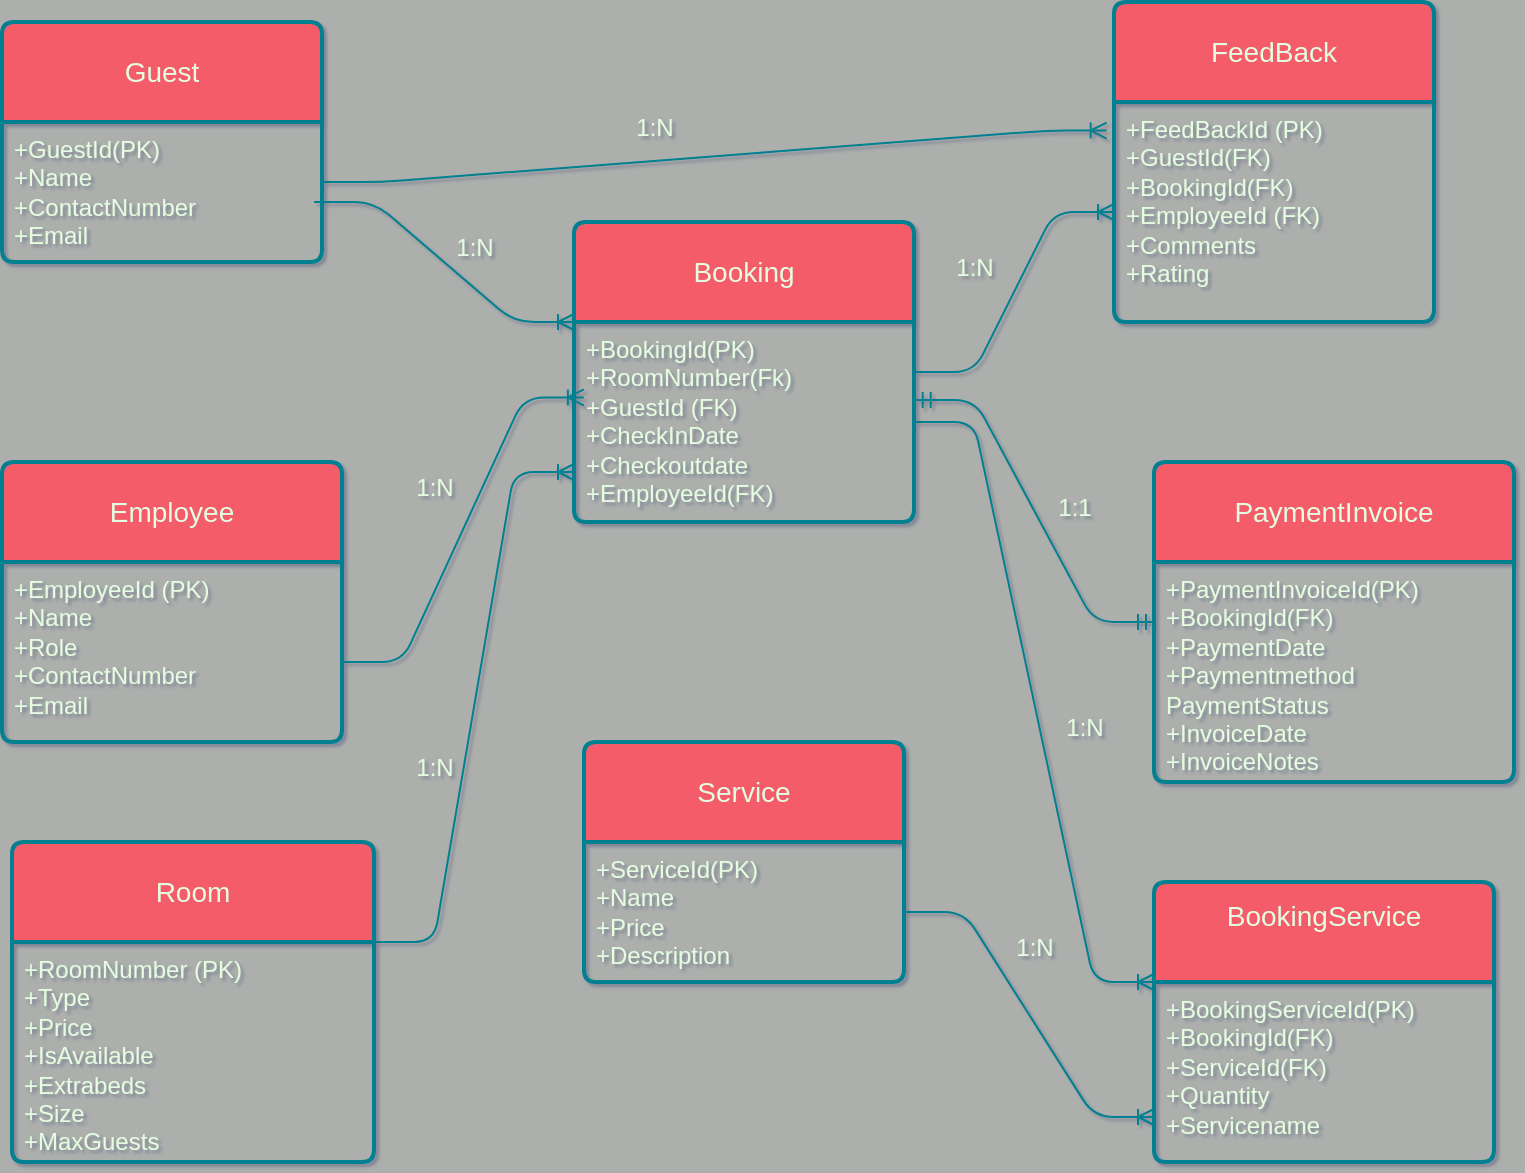 <mxfile version="25.0.1" pages="2">
  <diagram id="xsk1-T0WIYXVqzkcjMSE" name="Page-1">
    <mxGraphModel dx="1050" dy="655" grid="1" gridSize="10" guides="1" tooltips="1" connect="1" arrows="1" fold="1" page="1" pageScale="1" pageWidth="827" pageHeight="1169" background="#acafac" math="0" shadow="1">
      <root>
        <mxCell id="0" />
        <mxCell id="1" parent="0" />
        <mxCell id="ZdDBTFvlGE7RXEG54H_5-1" value="Guest" style="swimlane;childLayout=stackLayout;horizontal=1;startSize=50;horizontalStack=0;rounded=1;fontSize=14;fontStyle=0;strokeWidth=2;resizeParent=0;resizeLast=1;shadow=0;dashed=0;align=center;arcSize=4;whiteSpace=wrap;html=1;labelBackgroundColor=none;fillColor=#F45B69;strokeColor=#028090;fontColor=#E4FDE1;" parent="1" vertex="1">
          <mxGeometry x="244" y="40" width="160" height="120" as="geometry" />
        </mxCell>
        <mxCell id="ZdDBTFvlGE7RXEG54H_5-2" value="+GuestId(PK)&lt;div&gt;+Name&lt;/div&gt;&lt;div&gt;+ContactNumber&lt;/div&gt;&lt;div&gt;+Email&lt;/div&gt;" style="align=left;strokeColor=none;fillColor=none;spacingLeft=4;fontSize=12;verticalAlign=top;resizable=0;rotatable=0;part=1;html=1;labelBackgroundColor=none;fontColor=#E4FDE1;rounded=1;" parent="ZdDBTFvlGE7RXEG54H_5-1" vertex="1">
          <mxGeometry y="50" width="160" height="70" as="geometry" />
        </mxCell>
        <mxCell id="ZdDBTFvlGE7RXEG54H_5-3" value="FeedBack" style="swimlane;childLayout=stackLayout;horizontal=1;startSize=50;horizontalStack=0;rounded=1;fontSize=14;fontStyle=0;strokeWidth=2;resizeParent=0;resizeLast=1;shadow=0;dashed=0;align=center;arcSize=4;whiteSpace=wrap;html=1;labelBackgroundColor=none;fillColor=#F45B69;strokeColor=#028090;fontColor=#E4FDE1;" parent="1" vertex="1">
          <mxGeometry x="800" y="30" width="160" height="160" as="geometry" />
        </mxCell>
        <mxCell id="ZdDBTFvlGE7RXEG54H_5-4" value="+FeedBackId (PK)&lt;div&gt;+GuestId(FK)&lt;/div&gt;&lt;div&gt;+BookingId(FK)&lt;/div&gt;&lt;div&gt;+EmployeeId (FK)&lt;/div&gt;&lt;div&gt;+Comments&lt;/div&gt;&lt;div&gt;+Rating&lt;/div&gt;" style="align=left;strokeColor=none;fillColor=none;spacingLeft=4;fontSize=12;verticalAlign=top;resizable=0;rotatable=0;part=1;html=1;labelBackgroundColor=none;fontColor=#E4FDE1;rounded=1;" parent="ZdDBTFvlGE7RXEG54H_5-3" vertex="1">
          <mxGeometry y="50" width="160" height="110" as="geometry" />
        </mxCell>
        <mxCell id="ZdDBTFvlGE7RXEG54H_5-5" value="Employee" style="swimlane;childLayout=stackLayout;horizontal=1;startSize=50;horizontalStack=0;rounded=1;fontSize=14;fontStyle=0;strokeWidth=2;resizeParent=0;resizeLast=1;shadow=0;dashed=0;align=center;arcSize=4;whiteSpace=wrap;html=1;labelBackgroundColor=none;fillColor=#F45B69;strokeColor=#028090;fontColor=#E4FDE1;" parent="1" vertex="1">
          <mxGeometry x="244" y="260" width="170" height="140" as="geometry" />
        </mxCell>
        <mxCell id="ZdDBTFvlGE7RXEG54H_5-6" value="+EmployeeId (PK)&lt;div&gt;+Name&lt;/div&gt;&lt;div&gt;+Role&lt;/div&gt;&lt;div&gt;+ContactNumber&lt;/div&gt;&lt;div&gt;+Email&lt;/div&gt;" style="align=left;strokeColor=none;fillColor=none;spacingLeft=4;fontSize=12;verticalAlign=top;resizable=0;rotatable=0;part=1;html=1;labelBackgroundColor=none;fontColor=#E4FDE1;rounded=1;" parent="ZdDBTFvlGE7RXEG54H_5-5" vertex="1">
          <mxGeometry y="50" width="170" height="90" as="geometry" />
        </mxCell>
        <mxCell id="ZdDBTFvlGE7RXEG54H_5-7" value="Room" style="swimlane;childLayout=stackLayout;horizontal=1;startSize=50;horizontalStack=0;rounded=1;fontSize=14;fontStyle=0;strokeWidth=2;resizeParent=0;resizeLast=1;shadow=0;dashed=0;align=center;arcSize=4;whiteSpace=wrap;html=1;labelBackgroundColor=none;fillColor=#F45B69;strokeColor=#028090;fontColor=#E4FDE1;" parent="1" vertex="1">
          <mxGeometry x="249" y="450" width="181" height="160" as="geometry" />
        </mxCell>
        <mxCell id="ZdDBTFvlGE7RXEG54H_5-8" value="+RoomNumber (PK)&lt;div&gt;+Type&lt;/div&gt;&lt;div&gt;+Price&lt;/div&gt;&lt;div&gt;+IsAvailable&lt;/div&gt;&lt;div&gt;+Extrabeds&lt;/div&gt;&lt;div&gt;+Size&lt;/div&gt;&lt;div&gt;+MaxGuests&lt;/div&gt;" style="align=left;strokeColor=none;fillColor=none;spacingLeft=4;fontSize=12;verticalAlign=top;resizable=0;rotatable=0;part=1;html=1;labelBackgroundColor=none;fontColor=#E4FDE1;rounded=1;" parent="ZdDBTFvlGE7RXEG54H_5-7" vertex="1">
          <mxGeometry y="50" width="181" height="110" as="geometry" />
        </mxCell>
        <mxCell id="ZdDBTFvlGE7RXEG54H_5-12" value="Booking" style="swimlane;childLayout=stackLayout;horizontal=1;startSize=50;horizontalStack=0;rounded=1;fontSize=14;fontStyle=0;strokeWidth=2;resizeParent=0;resizeLast=1;shadow=0;dashed=0;align=center;arcSize=4;whiteSpace=wrap;html=1;labelBackgroundColor=none;fillColor=#F45B69;strokeColor=#028090;fontColor=#E4FDE1;" parent="1" vertex="1">
          <mxGeometry x="530" y="140" width="170" height="150" as="geometry" />
        </mxCell>
        <mxCell id="ZdDBTFvlGE7RXEG54H_5-13" value="+BookingId(PK)&lt;div&gt;+RoomNumber(Fk)&lt;/div&gt;&lt;div&gt;+GuestId (FK)&lt;/div&gt;&lt;div&gt;+CheckInDate&lt;/div&gt;&lt;div&gt;+Checkoutdate&lt;/div&gt;&lt;div&gt;+EmployeeId(FK)&lt;/div&gt;" style="align=left;strokeColor=none;fillColor=none;spacingLeft=4;fontSize=12;verticalAlign=top;resizable=0;rotatable=0;part=1;html=1;labelBackgroundColor=none;fontColor=#E4FDE1;rounded=1;" parent="ZdDBTFvlGE7RXEG54H_5-12" vertex="1">
          <mxGeometry y="50" width="170" height="100" as="geometry" />
        </mxCell>
        <mxCell id="ZdDBTFvlGE7RXEG54H_5-14" value="Service" style="swimlane;childLayout=stackLayout;horizontal=1;startSize=50;horizontalStack=0;rounded=1;fontSize=14;fontStyle=0;strokeWidth=2;resizeParent=0;resizeLast=1;shadow=0;dashed=0;align=center;arcSize=4;whiteSpace=wrap;html=1;labelBackgroundColor=none;fillColor=#F45B69;strokeColor=#028090;fontColor=#E4FDE1;" parent="1" vertex="1">
          <mxGeometry x="535" y="400" width="160" height="120" as="geometry" />
        </mxCell>
        <mxCell id="ZdDBTFvlGE7RXEG54H_5-15" value="+ServiceId(PK)&lt;div&gt;+Name&lt;/div&gt;&lt;div&gt;+Price&lt;/div&gt;&lt;div&gt;+Description&lt;/div&gt;" style="align=left;strokeColor=none;fillColor=none;spacingLeft=4;fontSize=12;verticalAlign=top;resizable=0;rotatable=0;part=1;html=1;labelBackgroundColor=none;fontColor=#E4FDE1;rounded=1;" parent="ZdDBTFvlGE7RXEG54H_5-14" vertex="1">
          <mxGeometry y="50" width="160" height="70" as="geometry" />
        </mxCell>
        <mxCell id="ZdDBTFvlGE7RXEG54H_5-16" value="PaymentInvoice" style="swimlane;childLayout=stackLayout;horizontal=1;startSize=50;horizontalStack=0;rounded=1;fontSize=14;fontStyle=0;strokeWidth=2;resizeParent=0;resizeLast=1;shadow=0;dashed=0;align=center;arcSize=4;whiteSpace=wrap;html=1;labelBackgroundColor=none;fillColor=#F45B69;strokeColor=#028090;fontColor=#E4FDE1;" parent="1" vertex="1">
          <mxGeometry x="820" y="260" width="180" height="160" as="geometry" />
        </mxCell>
        <mxCell id="ZdDBTFvlGE7RXEG54H_5-17" value="+PaymentInvoiceId(PK)&lt;div&gt;+BookingId(FK)&lt;/div&gt;&lt;div&gt;+PaymentDate&lt;/div&gt;&lt;div&gt;+Paymentmethod&lt;/div&gt;&lt;div&gt;PaymentStatus&lt;/div&gt;&lt;div&gt;+InvoiceDate&lt;/div&gt;&lt;div&gt;+InvoiceNotes&lt;/div&gt;" style="align=left;strokeColor=none;fillColor=none;spacingLeft=4;fontSize=12;verticalAlign=top;resizable=0;rotatable=0;part=1;html=1;labelBackgroundColor=none;fontColor=#E4FDE1;rounded=1;" parent="ZdDBTFvlGE7RXEG54H_5-16" vertex="1">
          <mxGeometry y="50" width="180" height="110" as="geometry" />
        </mxCell>
        <mxCell id="ZdDBTFvlGE7RXEG54H_5-18" value="BookingService&lt;div&gt;&lt;br&gt;&lt;/div&gt;" style="swimlane;childLayout=stackLayout;horizontal=1;startSize=50;horizontalStack=0;rounded=1;fontSize=14;fontStyle=0;strokeWidth=2;resizeParent=0;resizeLast=1;shadow=0;dashed=0;align=center;arcSize=4;whiteSpace=wrap;html=1;labelBackgroundColor=none;fillColor=#F45B69;strokeColor=#028090;fontColor=#E4FDE1;" parent="1" vertex="1">
          <mxGeometry x="820" y="470" width="170" height="140" as="geometry" />
        </mxCell>
        <mxCell id="ZdDBTFvlGE7RXEG54H_5-19" value="+BookingServiceId(PK)&lt;div&gt;+BookingId(FK)&lt;/div&gt;&lt;div&gt;+ServiceId(FK)&lt;/div&gt;&lt;div&gt;+Quantity&lt;/div&gt;&lt;div&gt;+Servicename&lt;/div&gt;" style="align=left;strokeColor=none;fillColor=none;spacingLeft=4;fontSize=12;verticalAlign=top;resizable=0;rotatable=0;part=1;html=1;labelBackgroundColor=none;fontColor=#E4FDE1;rounded=1;" parent="ZdDBTFvlGE7RXEG54H_5-18" vertex="1">
          <mxGeometry y="50" width="170" height="90" as="geometry" />
        </mxCell>
        <mxCell id="-SW1cQxZLW_PDDOCcjyE-1" value="" style="edgeStyle=entityRelationEdgeStyle;fontSize=12;html=1;endArrow=ERoneToMany;rounded=1;entryX=-0.023;entryY=0.13;entryDx=0;entryDy=0;entryPerimeter=0;labelBackgroundColor=none;strokeColor=#028090;fontColor=default;" parent="1" target="ZdDBTFvlGE7RXEG54H_5-4" edge="1">
          <mxGeometry width="100" height="100" relative="1" as="geometry">
            <mxPoint x="404" y="120" as="sourcePoint" />
            <mxPoint x="504" y="20" as="targetPoint" />
            <Array as="points">
              <mxPoint x="529" y="30" />
            </Array>
          </mxGeometry>
        </mxCell>
        <mxCell id="-SW1cQxZLW_PDDOCcjyE-2" value="" style="edgeStyle=entityRelationEdgeStyle;fontSize=12;html=1;endArrow=ERoneToMany;rounded=1;entryX=0;entryY=0;entryDx=0;entryDy=0;labelBackgroundColor=none;strokeColor=#028090;fontColor=default;" parent="1" target="ZdDBTFvlGE7RXEG54H_5-13" edge="1">
          <mxGeometry width="100" height="100" relative="1" as="geometry">
            <mxPoint x="400" y="130" as="sourcePoint" />
            <mxPoint x="500" y="30" as="targetPoint" />
          </mxGeometry>
        </mxCell>
        <mxCell id="-SW1cQxZLW_PDDOCcjyE-3" value="" style="edgeStyle=entityRelationEdgeStyle;fontSize=12;html=1;endArrow=ERoneToMany;rounded=1;entryX=0.029;entryY=0.377;entryDx=0;entryDy=0;entryPerimeter=0;labelBackgroundColor=none;strokeColor=#028090;fontColor=default;" parent="1" target="ZdDBTFvlGE7RXEG54H_5-13" edge="1">
          <mxGeometry width="100" height="100" relative="1" as="geometry">
            <mxPoint x="414" y="360" as="sourcePoint" />
            <mxPoint x="514" y="260" as="targetPoint" />
          </mxGeometry>
        </mxCell>
        <mxCell id="-SW1cQxZLW_PDDOCcjyE-4" value="" style="edgeStyle=entityRelationEdgeStyle;fontSize=12;html=1;endArrow=ERoneToMany;rounded=1;exitX=1;exitY=0;exitDx=0;exitDy=0;entryX=0;entryY=0.75;entryDx=0;entryDy=0;labelBackgroundColor=none;strokeColor=#028090;fontColor=default;" parent="1" source="ZdDBTFvlGE7RXEG54H_5-8" target="ZdDBTFvlGE7RXEG54H_5-13" edge="1">
          <mxGeometry width="100" height="100" relative="1" as="geometry">
            <mxPoint x="550" y="410" as="sourcePoint" />
            <mxPoint x="650" y="310" as="targetPoint" />
          </mxGeometry>
        </mxCell>
        <mxCell id="-SW1cQxZLW_PDDOCcjyE-5" value="" style="edgeStyle=entityRelationEdgeStyle;fontSize=12;html=1;endArrow=ERoneToMany;rounded=1;exitX=1;exitY=0.25;exitDx=0;exitDy=0;labelBackgroundColor=none;strokeColor=#028090;fontColor=default;" parent="1" source="ZdDBTFvlGE7RXEG54H_5-13" target="ZdDBTFvlGE7RXEG54H_5-4" edge="1">
          <mxGeometry width="100" height="100" relative="1" as="geometry">
            <mxPoint x="550" y="410" as="sourcePoint" />
            <mxPoint x="650" y="310" as="targetPoint" />
          </mxGeometry>
        </mxCell>
        <mxCell id="-SW1cQxZLW_PDDOCcjyE-6" value="" style="edgeStyle=entityRelationEdgeStyle;fontSize=12;html=1;endArrow=ERoneToMany;rounded=1;exitX=1;exitY=0.5;exitDx=0;exitDy=0;entryX=0;entryY=0;entryDx=0;entryDy=0;labelBackgroundColor=none;strokeColor=#028090;fontColor=default;" parent="1" source="ZdDBTFvlGE7RXEG54H_5-13" target="ZdDBTFvlGE7RXEG54H_5-19" edge="1">
          <mxGeometry width="100" height="100" relative="1" as="geometry">
            <mxPoint x="550" y="410" as="sourcePoint" />
            <mxPoint x="650" y="310" as="targetPoint" />
          </mxGeometry>
        </mxCell>
        <mxCell id="-SW1cQxZLW_PDDOCcjyE-7" value="" style="edgeStyle=entityRelationEdgeStyle;fontSize=12;html=1;endArrow=ERmandOne;startArrow=ERmandOne;rounded=1;exitX=1.002;exitY=0.39;exitDx=0;exitDy=0;exitPerimeter=0;labelBackgroundColor=none;strokeColor=#028090;fontColor=default;" parent="1" source="ZdDBTFvlGE7RXEG54H_5-13" target="ZdDBTFvlGE7RXEG54H_5-16" edge="1">
          <mxGeometry width="100" height="100" relative="1" as="geometry">
            <mxPoint x="550" y="410" as="sourcePoint" />
            <mxPoint x="810" y="280" as="targetPoint" />
          </mxGeometry>
        </mxCell>
        <mxCell id="-SW1cQxZLW_PDDOCcjyE-8" value="" style="edgeStyle=entityRelationEdgeStyle;fontSize=12;html=1;endArrow=ERoneToMany;rounded=1;exitX=1;exitY=0.5;exitDx=0;exitDy=0;entryX=0;entryY=0.75;entryDx=0;entryDy=0;labelBackgroundColor=none;strokeColor=#028090;fontColor=default;" parent="1" source="ZdDBTFvlGE7RXEG54H_5-15" target="ZdDBTFvlGE7RXEG54H_5-19" edge="1">
          <mxGeometry width="100" height="100" relative="1" as="geometry">
            <mxPoint x="550" y="580" as="sourcePoint" />
            <mxPoint x="650" y="480" as="targetPoint" />
          </mxGeometry>
        </mxCell>
        <mxCell id="-SW1cQxZLW_PDDOCcjyE-9" value="1:N" style="text;html=1;align=center;verticalAlign=middle;resizable=0;points=[];autosize=1;strokeColor=none;fillColor=none;labelBackgroundColor=none;fontColor=#E4FDE1;rounded=1;" parent="1" vertex="1">
          <mxGeometry x="550" y="78" width="40" height="30" as="geometry" />
        </mxCell>
        <mxCell id="-SW1cQxZLW_PDDOCcjyE-10" value="1:N" style="text;html=1;align=center;verticalAlign=middle;resizable=0;points=[];autosize=1;strokeColor=none;fillColor=none;labelBackgroundColor=none;fontColor=#E4FDE1;rounded=1;" parent="1" vertex="1">
          <mxGeometry x="460" y="138" width="40" height="30" as="geometry" />
        </mxCell>
        <mxCell id="-SW1cQxZLW_PDDOCcjyE-11" value="1:N" style="text;html=1;align=center;verticalAlign=middle;resizable=0;points=[];autosize=1;strokeColor=none;fillColor=none;labelBackgroundColor=none;fontColor=#E4FDE1;rounded=1;" parent="1" vertex="1">
          <mxGeometry x="440" y="258" width="40" height="30" as="geometry" />
        </mxCell>
        <mxCell id="-SW1cQxZLW_PDDOCcjyE-12" value="1:N" style="text;html=1;align=center;verticalAlign=middle;resizable=0;points=[];autosize=1;strokeColor=none;fillColor=none;labelBackgroundColor=none;fontColor=#E4FDE1;rounded=1;" parent="1" vertex="1">
          <mxGeometry x="440" y="398" width="40" height="30" as="geometry" />
        </mxCell>
        <mxCell id="-SW1cQxZLW_PDDOCcjyE-13" value="1:N" style="text;html=1;align=center;verticalAlign=middle;resizable=0;points=[];autosize=1;strokeColor=none;fillColor=none;labelBackgroundColor=none;fontColor=#E4FDE1;rounded=1;" parent="1" vertex="1">
          <mxGeometry x="710" y="148" width="40" height="30" as="geometry" />
        </mxCell>
        <mxCell id="-SW1cQxZLW_PDDOCcjyE-14" value="1:1" style="text;html=1;align=center;verticalAlign=middle;resizable=0;points=[];autosize=1;strokeColor=none;fillColor=none;labelBackgroundColor=none;fontColor=#E4FDE1;rounded=1;" parent="1" vertex="1">
          <mxGeometry x="760" y="268" width="40" height="30" as="geometry" />
        </mxCell>
        <mxCell id="-SW1cQxZLW_PDDOCcjyE-15" value="1:N" style="text;html=1;align=center;verticalAlign=middle;resizable=0;points=[];autosize=1;strokeColor=none;fillColor=none;labelBackgroundColor=none;fontColor=#E4FDE1;rounded=1;" parent="1" vertex="1">
          <mxGeometry x="765" y="378" width="40" height="30" as="geometry" />
        </mxCell>
        <mxCell id="-SW1cQxZLW_PDDOCcjyE-17" value="1:N" style="text;html=1;align=center;verticalAlign=middle;resizable=0;points=[];autosize=1;strokeColor=none;fillColor=none;labelBackgroundColor=none;fontColor=#E4FDE1;rounded=1;" parent="1" vertex="1">
          <mxGeometry x="740" y="488" width="40" height="30" as="geometry" />
        </mxCell>
      </root>
    </mxGraphModel>
  </diagram>
  <diagram id="62-MmnUOEiBj9hr5xL7H" name="Page-2">
    <mxGraphModel grid="1" page="1" gridSize="10" guides="1" tooltips="1" connect="1" arrows="1" fold="1" pageScale="1" pageWidth="827" pageHeight="1169" math="0" shadow="0">
      <root>
        <mxCell id="0" />
        <mxCell id="1" parent="0" />
      </root>
    </mxGraphModel>
  </diagram>
</mxfile>
